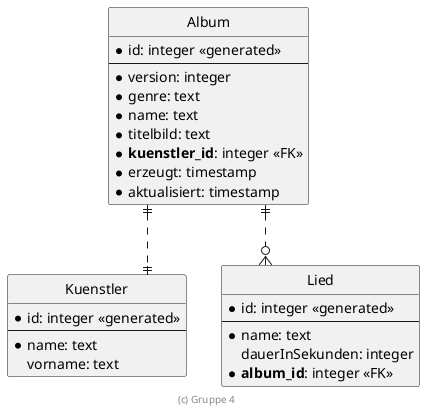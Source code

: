 ' Preview durch <Alt>d

@startuml ER Diagramm

' hide the spot
hide circle

' evtl. Prbleme mit Kraehenfuessen vermeiden
skinparam linetype ortho

entity "Album" {
  * id: integer <<generated>>
  --
  * version: integer
  * genre: text
  * name: text
  * titelbild: text
  * **kuenstler_id**: integer <<FK>>
  * erzeugt: timestamp
  * aktualisiert: timestamp
}

entity "Kuenstler" {
  * id: integer <<generated>>
  --
  * name: text
    vorname: text
}

entity "Lied" {
  * id: integer <<generated>>
  --
  * name: text
    dauerInSekunden: integer
  * **album_id**: integer <<FK>>
}

Album ||..|| Kuenstler
Album ||..o{ Lied

footer (c) Gruppe 4

@enduml

